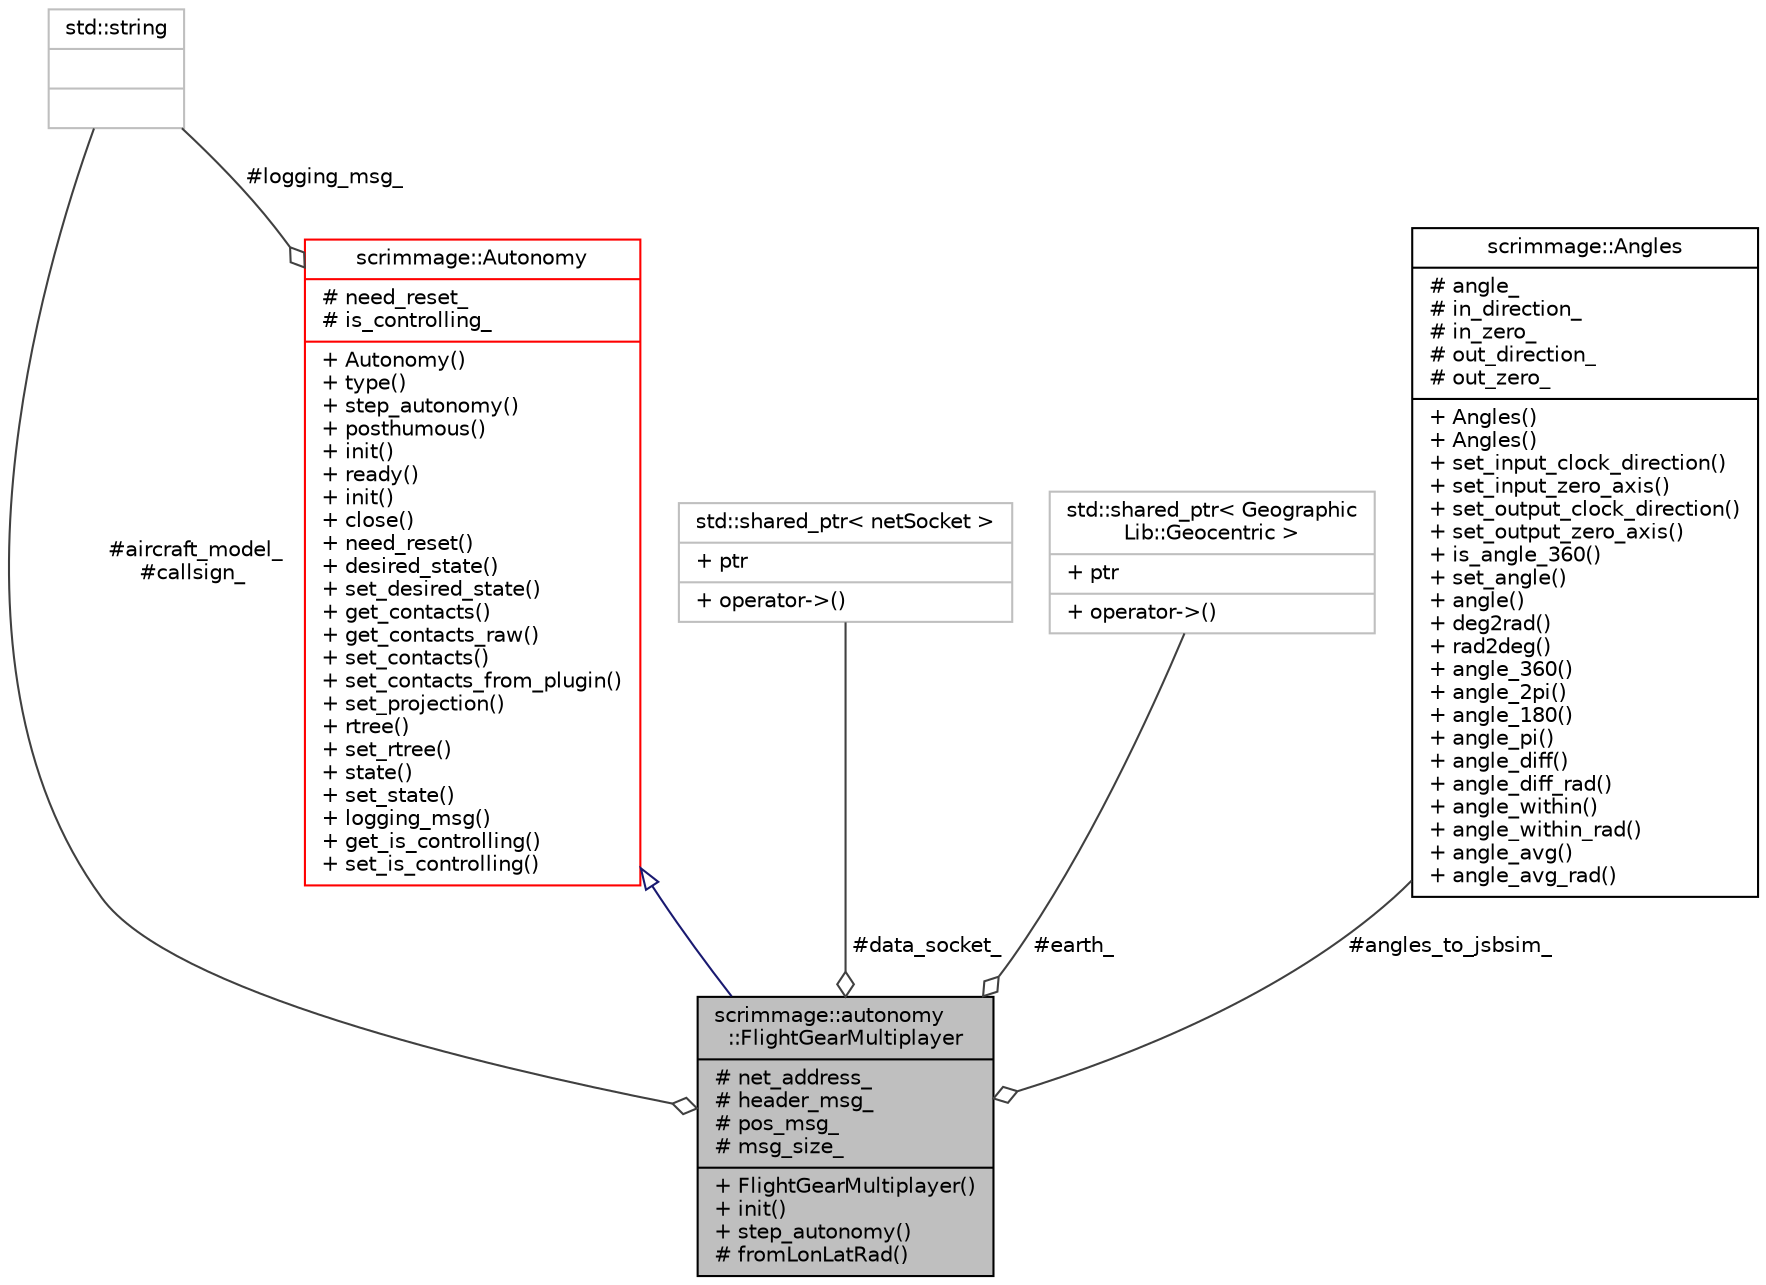 digraph "scrimmage::autonomy::FlightGearMultiplayer"
{
 // LATEX_PDF_SIZE
  edge [fontname="Helvetica",fontsize="10",labelfontname="Helvetica",labelfontsize="10"];
  node [fontname="Helvetica",fontsize="10",shape=record];
  Node1 [label="{scrimmage::autonomy\l::FlightGearMultiplayer\n|# net_address_\l# header_msg_\l# pos_msg_\l# msg_size_\l|+ FlightGearMultiplayer()\l+ init()\l+ step_autonomy()\l# fromLonLatRad()\l}",height=0.2,width=0.4,color="black", fillcolor="grey75", style="filled", fontcolor="black",tooltip=" "];
  Node2 -> Node1 [dir="back",color="midnightblue",fontsize="10",style="solid",arrowtail="onormal",fontname="Helvetica"];
  Node2 [label="{scrimmage::Autonomy\n|# need_reset_\l# is_controlling_\l|+ Autonomy()\l+ type()\l+ step_autonomy()\l+ posthumous()\l+ init()\l+ ready()\l+ init()\l+ close()\l+ need_reset()\l+ desired_state()\l+ set_desired_state()\l+ get_contacts()\l+ get_contacts_raw()\l+ set_contacts()\l+ set_contacts_from_plugin()\l+ set_projection()\l+ rtree()\l+ set_rtree()\l+ state()\l+ set_state()\l+ logging_msg()\l+ get_is_controlling()\l+ set_is_controlling()\l}",height=0.2,width=0.4,color="red", fillcolor="white", style="filled",URL="$classscrimmage_1_1Autonomy.html",tooltip=" "];
  Node6 -> Node2 [color="grey25",fontsize="10",style="solid",label=" #logging_msg_" ,arrowhead="odiamond",fontname="Helvetica"];
  Node6 [label="{std::string\n||}",height=0.2,width=0.4,color="grey75", fillcolor="white", style="filled",tooltip="STL class."];
  Node93 -> Node1 [color="grey25",fontsize="10",style="solid",label=" #data_socket_" ,arrowhead="odiamond",fontname="Helvetica"];
  Node93 [label="{std::shared_ptr\< netSocket \>\n|+ ptr\l|+ operator-\>()\l}",height=0.2,width=0.4,color="grey75", fillcolor="white", style="filled",tooltip=" "];
  Node94 -> Node1 [color="grey25",fontsize="10",style="solid",label=" #earth_" ,arrowhead="odiamond",fontname="Helvetica"];
  Node94 [label="{std::shared_ptr\< Geographic\lLib::Geocentric \>\n|+ ptr\l|+ operator-\>()\l}",height=0.2,width=0.4,color="grey75", fillcolor="white", style="filled",tooltip=" "];
  Node95 -> Node1 [color="grey25",fontsize="10",style="solid",label=" #angles_to_jsbsim_" ,arrowhead="odiamond",fontname="Helvetica"];
  Node95 [label="{scrimmage::Angles\n|# angle_\l# in_direction_\l# in_zero_\l# out_direction_\l# out_zero_\l|+ Angles()\l+ Angles()\l+ set_input_clock_direction()\l+ set_input_zero_axis()\l+ set_output_clock_direction()\l+ set_output_zero_axis()\l+ is_angle_360()\l+ set_angle()\l+ angle()\l+ deg2rad()\l+ rad2deg()\l+ angle_360()\l+ angle_2pi()\l+ angle_180()\l+ angle_pi()\l+ angle_diff()\l+ angle_diff_rad()\l+ angle_within()\l+ angle_within_rad()\l+ angle_avg()\l+ angle_avg_rad()\l}",height=0.2,width=0.4,color="black", fillcolor="white", style="filled",URL="$classscrimmage_1_1Angles.html",tooltip=" "];
  Node6 -> Node1 [color="grey25",fontsize="10",style="solid",label=" #aircraft_model_\n#callsign_" ,arrowhead="odiamond",fontname="Helvetica"];
}
